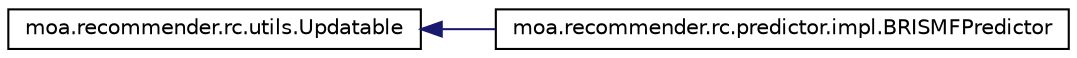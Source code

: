 digraph G
{
  edge [fontname="Helvetica",fontsize="10",labelfontname="Helvetica",labelfontsize="10"];
  node [fontname="Helvetica",fontsize="10",shape=record];
  rankdir=LR;
  Node1 [label="moa.recommender.rc.utils.Updatable",height=0.2,width=0.4,color="black", fillcolor="white", style="filled",URL="$interfacemoa_1_1recommender_1_1rc_1_1utils_1_1Updatable.html"];
  Node1 -> Node2 [dir=back,color="midnightblue",fontsize="10",style="solid",fontname="Helvetica"];
  Node2 [label="moa.recommender.rc.predictor.impl.BRISMFPredictor",height=0.2,width=0.4,color="black", fillcolor="white", style="filled",URL="$classmoa_1_1recommender_1_1rc_1_1predictor_1_1impl_1_1BRISMFPredictor.html",tooltip="Implementation of the algorithm described in Scalable Collaborative Filtering Approaches..."];
}
